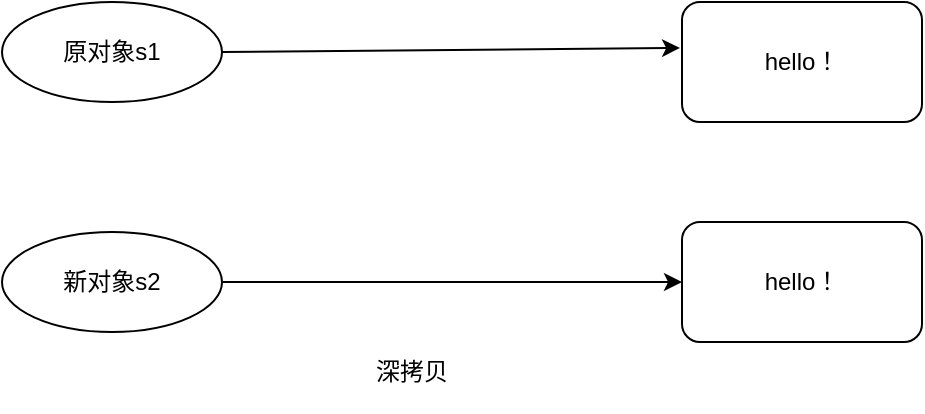 <mxfile version="20.6.2" type="device"><diagram id="lEiECmTnjfRsFJRbtzyy" name="第 1 页"><mxGraphModel dx="852" dy="515" grid="1" gridSize="10" guides="1" tooltips="1" connect="1" arrows="1" fold="1" page="1" pageScale="1" pageWidth="1390" pageHeight="980" math="0" shadow="0"><root><mxCell id="0"/><mxCell id="1" parent="0"/><mxCell id="z3Uu8ko0It4MsQ-FfVc--1" value="hello！" style="rounded=1;whiteSpace=wrap;html=1;" vertex="1" parent="1"><mxGeometry x="630" y="105" width="120" height="60" as="geometry"/></mxCell><mxCell id="z3Uu8ko0It4MsQ-FfVc--2" value="原对象s1" style="ellipse;whiteSpace=wrap;html=1;" vertex="1" parent="1"><mxGeometry x="290" y="105" width="110" height="50" as="geometry"/></mxCell><mxCell id="z3Uu8ko0It4MsQ-FfVc--4" value="新对象s2" style="ellipse;whiteSpace=wrap;html=1;" vertex="1" parent="1"><mxGeometry x="290" y="220" width="110" height="50" as="geometry"/></mxCell><mxCell id="z3Uu8ko0It4MsQ-FfVc--5" value="" style="endArrow=classic;html=1;rounded=0;entryX=0;entryY=0.5;entryDx=0;entryDy=0;exitX=1;exitY=0.5;exitDx=0;exitDy=0;" edge="1" parent="1" source="z3Uu8ko0It4MsQ-FfVc--4" target="z3Uu8ko0It4MsQ-FfVc--8"><mxGeometry width="50" height="50" relative="1" as="geometry"><mxPoint x="410" y="290" as="sourcePoint"/><mxPoint x="460" y="240" as="targetPoint"/></mxGeometry></mxCell><mxCell id="z3Uu8ko0It4MsQ-FfVc--6" value="" style="endArrow=classic;html=1;rounded=0;entryX=-0.008;entryY=0.383;entryDx=0;entryDy=0;exitX=1;exitY=0.5;exitDx=0;exitDy=0;entryPerimeter=0;" edge="1" parent="1" source="z3Uu8ko0It4MsQ-FfVc--2" target="z3Uu8ko0It4MsQ-FfVc--1"><mxGeometry width="50" height="50" relative="1" as="geometry"><mxPoint x="410" y="235" as="sourcePoint"/><mxPoint x="540" y="190" as="targetPoint"/></mxGeometry></mxCell><mxCell id="z3Uu8ko0It4MsQ-FfVc--7" value="深拷贝" style="text;html=1;strokeColor=none;fillColor=none;align=center;verticalAlign=middle;whiteSpace=wrap;rounded=0;" vertex="1" parent="1"><mxGeometry x="440" y="270" width="110" height="40" as="geometry"/></mxCell><mxCell id="z3Uu8ko0It4MsQ-FfVc--8" value="hello！" style="rounded=1;whiteSpace=wrap;html=1;" vertex="1" parent="1"><mxGeometry x="630" y="215" width="120" height="60" as="geometry"/></mxCell></root></mxGraphModel></diagram></mxfile>